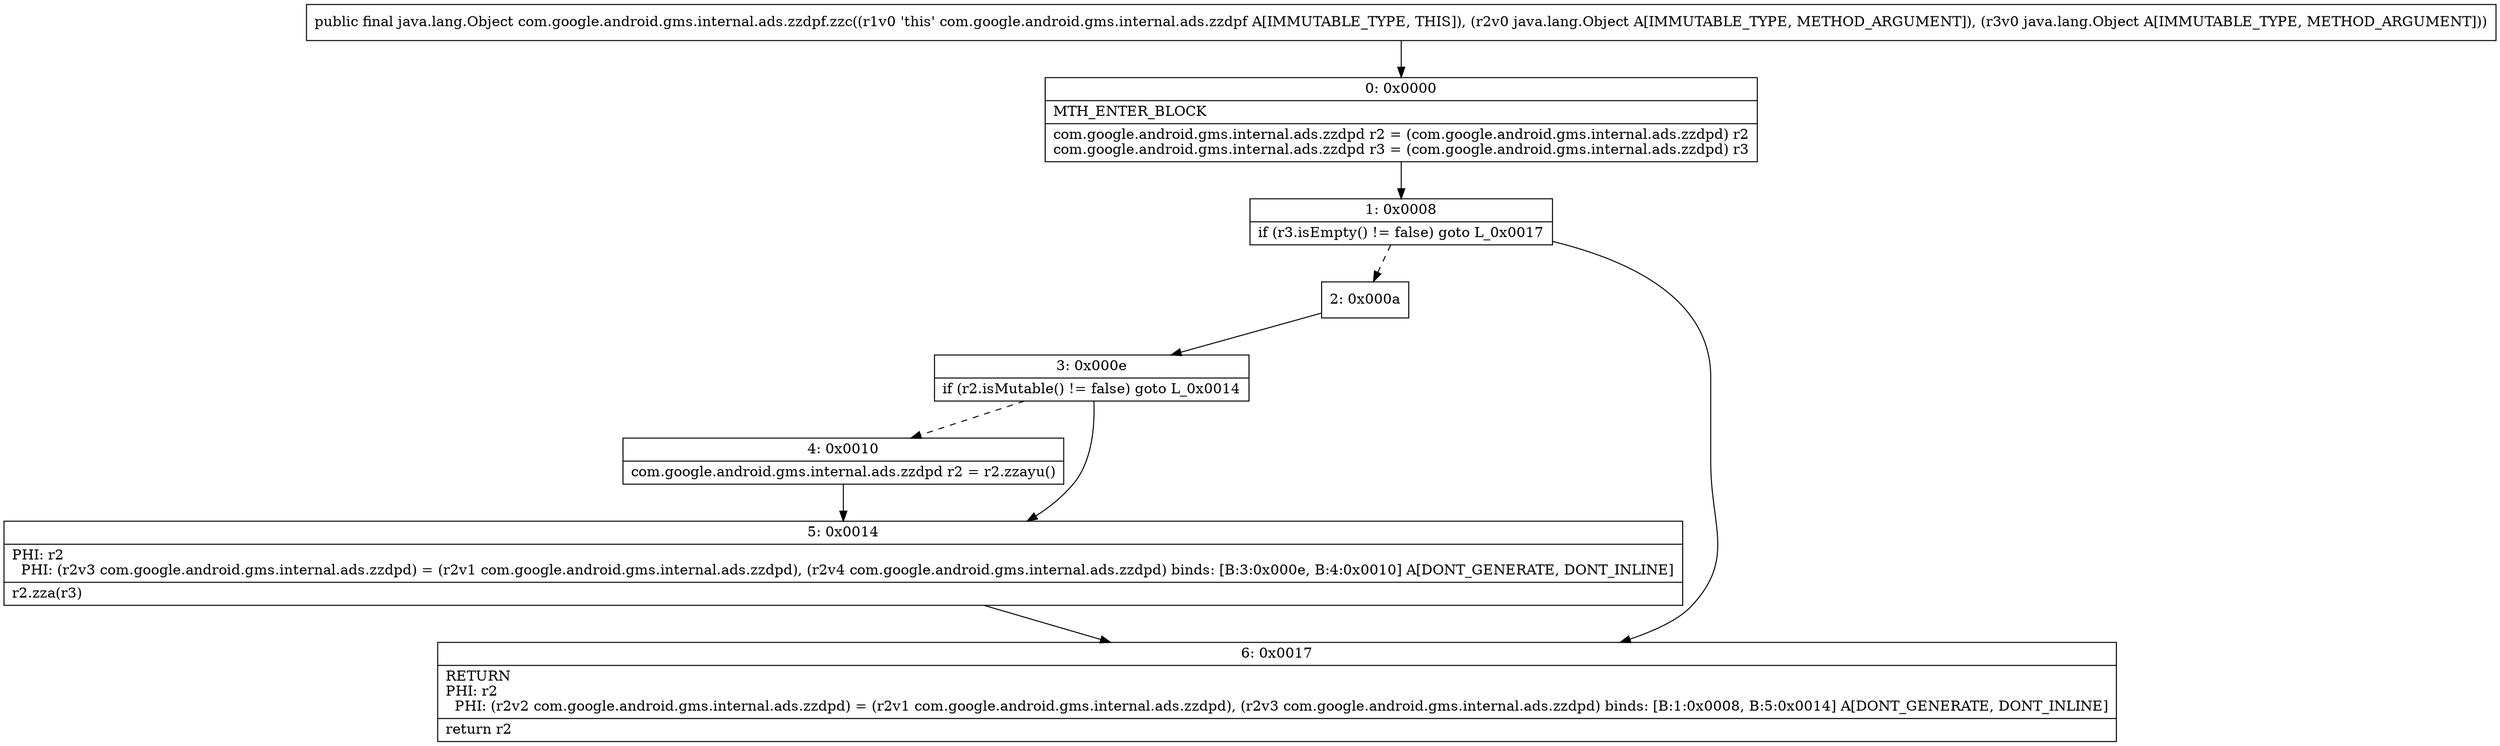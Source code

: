 digraph "CFG forcom.google.android.gms.internal.ads.zzdpf.zzc(Ljava\/lang\/Object;Ljava\/lang\/Object;)Ljava\/lang\/Object;" {
Node_0 [shape=record,label="{0\:\ 0x0000|MTH_ENTER_BLOCK\l|com.google.android.gms.internal.ads.zzdpd r2 = (com.google.android.gms.internal.ads.zzdpd) r2\lcom.google.android.gms.internal.ads.zzdpd r3 = (com.google.android.gms.internal.ads.zzdpd) r3\l}"];
Node_1 [shape=record,label="{1\:\ 0x0008|if (r3.isEmpty() != false) goto L_0x0017\l}"];
Node_2 [shape=record,label="{2\:\ 0x000a}"];
Node_3 [shape=record,label="{3\:\ 0x000e|if (r2.isMutable() != false) goto L_0x0014\l}"];
Node_4 [shape=record,label="{4\:\ 0x0010|com.google.android.gms.internal.ads.zzdpd r2 = r2.zzayu()\l}"];
Node_5 [shape=record,label="{5\:\ 0x0014|PHI: r2 \l  PHI: (r2v3 com.google.android.gms.internal.ads.zzdpd) = (r2v1 com.google.android.gms.internal.ads.zzdpd), (r2v4 com.google.android.gms.internal.ads.zzdpd) binds: [B:3:0x000e, B:4:0x0010] A[DONT_GENERATE, DONT_INLINE]\l|r2.zza(r3)\l}"];
Node_6 [shape=record,label="{6\:\ 0x0017|RETURN\lPHI: r2 \l  PHI: (r2v2 com.google.android.gms.internal.ads.zzdpd) = (r2v1 com.google.android.gms.internal.ads.zzdpd), (r2v3 com.google.android.gms.internal.ads.zzdpd) binds: [B:1:0x0008, B:5:0x0014] A[DONT_GENERATE, DONT_INLINE]\l|return r2\l}"];
MethodNode[shape=record,label="{public final java.lang.Object com.google.android.gms.internal.ads.zzdpf.zzc((r1v0 'this' com.google.android.gms.internal.ads.zzdpf A[IMMUTABLE_TYPE, THIS]), (r2v0 java.lang.Object A[IMMUTABLE_TYPE, METHOD_ARGUMENT]), (r3v0 java.lang.Object A[IMMUTABLE_TYPE, METHOD_ARGUMENT])) }"];
MethodNode -> Node_0;
Node_0 -> Node_1;
Node_1 -> Node_2[style=dashed];
Node_1 -> Node_6;
Node_2 -> Node_3;
Node_3 -> Node_4[style=dashed];
Node_3 -> Node_5;
Node_4 -> Node_5;
Node_5 -> Node_6;
}

